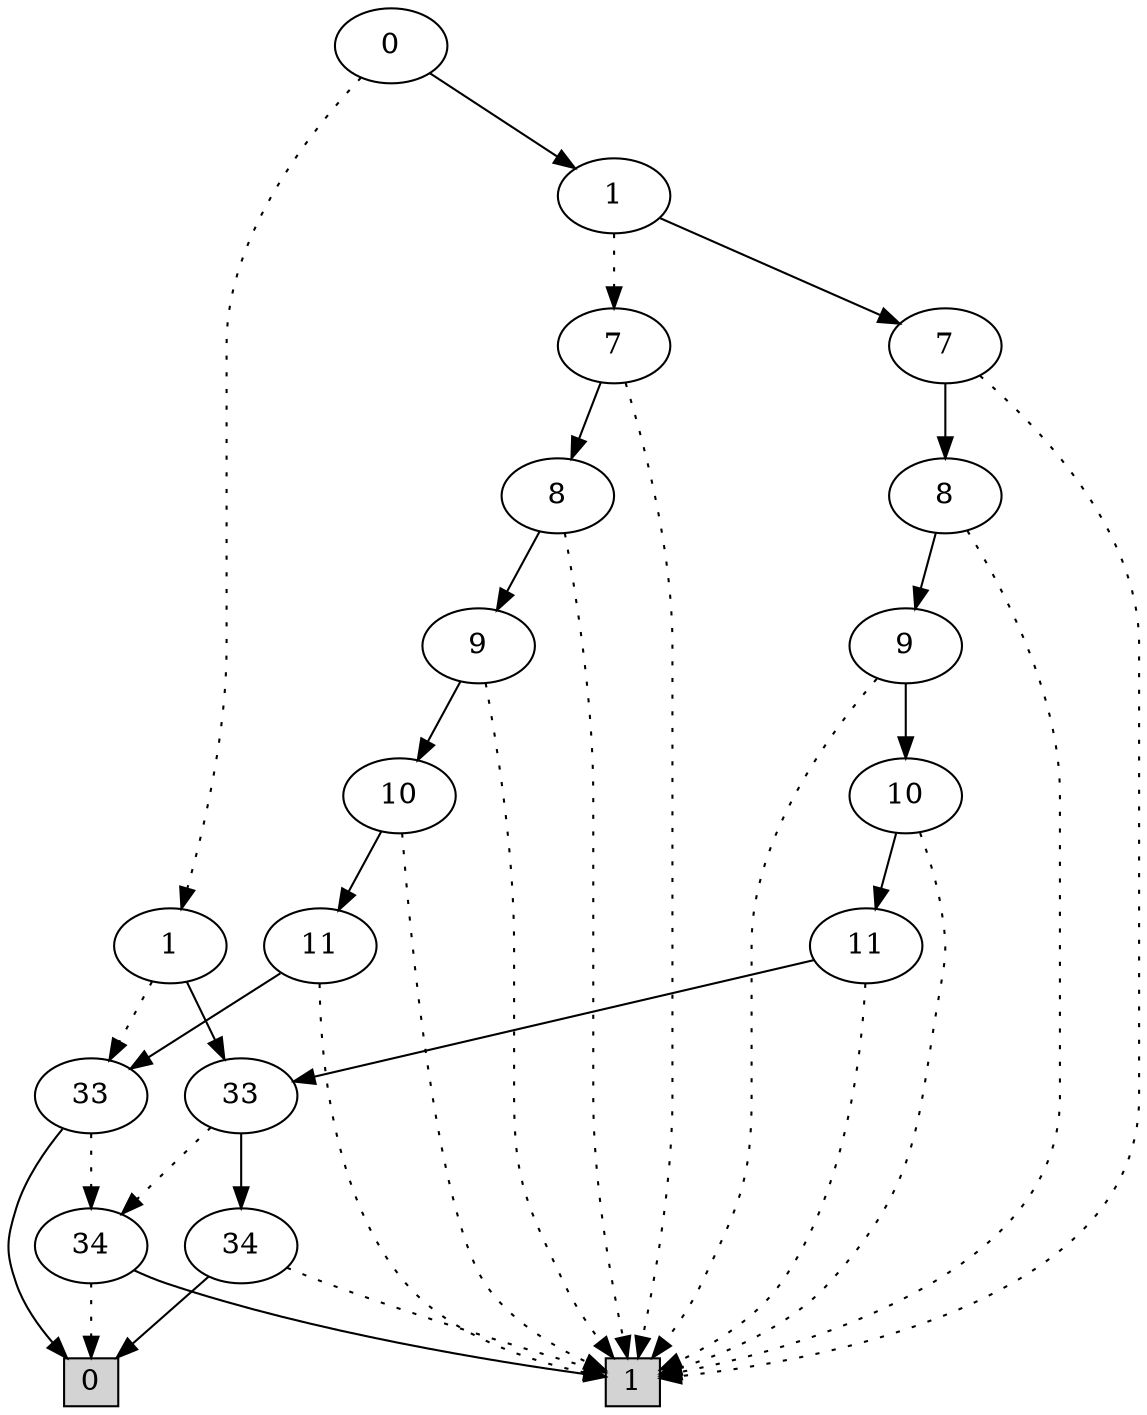 digraph G {
0 [shape=box, label="0", style=filled, shape=box, height=0.3, width=0.3];
1 [shape=box, label="1", style=filled, shape=box, height=0.3, width=0.3];
67706 [label="0"];
67706 -> 67699 [style=dotted];
67706 -> 67705 [style=filled];
67699 [label="1"];
67699 -> 1194 [style=dotted];
67699 -> 1215 [style=filled];
1194 [label="33"];
1194 -> 70 [style=dotted];
1194 -> 0 [style=filled];
70 [label="34"];
70 -> 0 [style=dotted];
70 -> 1 [style=filled];
1215 [label="33"];
1215 -> 70 [style=dotted];
1215 -> 71 [style=filled];
71 [label="34"];
71 -> 1 [style=dotted];
71 -> 0 [style=filled];
67705 [label="1"];
67705 -> 67688 [style=dotted];
67705 -> 67704 [style=filled];
67688 [label="7"];
67688 -> 1 [style=dotted];
67688 -> 67687 [style=filled];
67687 [label="8"];
67687 -> 1 [style=dotted];
67687 -> 67686 [style=filled];
67686 [label="9"];
67686 -> 1 [style=dotted];
67686 -> 67685 [style=filled];
67685 [label="10"];
67685 -> 1 [style=dotted];
67685 -> 67684 [style=filled];
67684 [label="11"];
67684 -> 1 [style=dotted];
67684 -> 1194 [style=filled];
67704 [label="7"];
67704 -> 1 [style=dotted];
67704 -> 67703 [style=filled];
67703 [label="8"];
67703 -> 1 [style=dotted];
67703 -> 67702 [style=filled];
67702 [label="9"];
67702 -> 1 [style=dotted];
67702 -> 67701 [style=filled];
67701 [label="10"];
67701 -> 1 [style=dotted];
67701 -> 67700 [style=filled];
67700 [label="11"];
67700 -> 1 [style=dotted];
67700 -> 1215 [style=filled];
}
